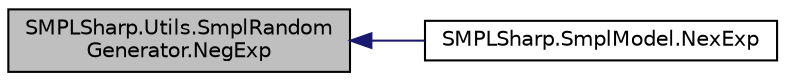 digraph "SMPLSharp.Utils.SmplRandomGenerator.NegExp"
{
  edge [fontname="Helvetica",fontsize="10",labelfontname="Helvetica",labelfontsize="10"];
  node [fontname="Helvetica",fontsize="10",shape=record];
  rankdir="LR";
  Node1 [label="SMPLSharp.Utils.SmplRandom\lGenerator.NegExp",height=0.2,width=0.4,color="black", fillcolor="grey75", style="filled" fontcolor="black"];
  Node1 -> Node2 [dir="back",color="midnightblue",fontsize="10",style="solid",fontname="Helvetica"];
  Node2 [label="SMPLSharp.SmplModel.NexExp",height=0.2,width=0.4,color="black", fillcolor="white", style="filled",URL="$df/d34/class_s_m_p_l_sharp_1_1_smpl_model.html#a2a899ce5ab2a8a7b127a962c33b047e4",tooltip="Генерирует число по отрицательному экспоненциальному распределению со средней точкой m ..."];
}
